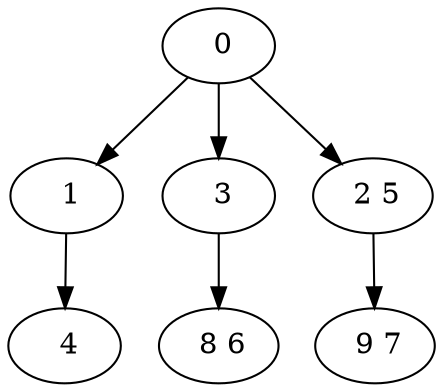 digraph mytree {
" 0" -> " 1";
" 0" -> " 3";
" 0" -> " 2 5";
" 1" -> " 4";
" 3" -> " 8 6";
" 2 5" -> " 9 7";
" 4";
" 9 7";
" 8 6";
}
